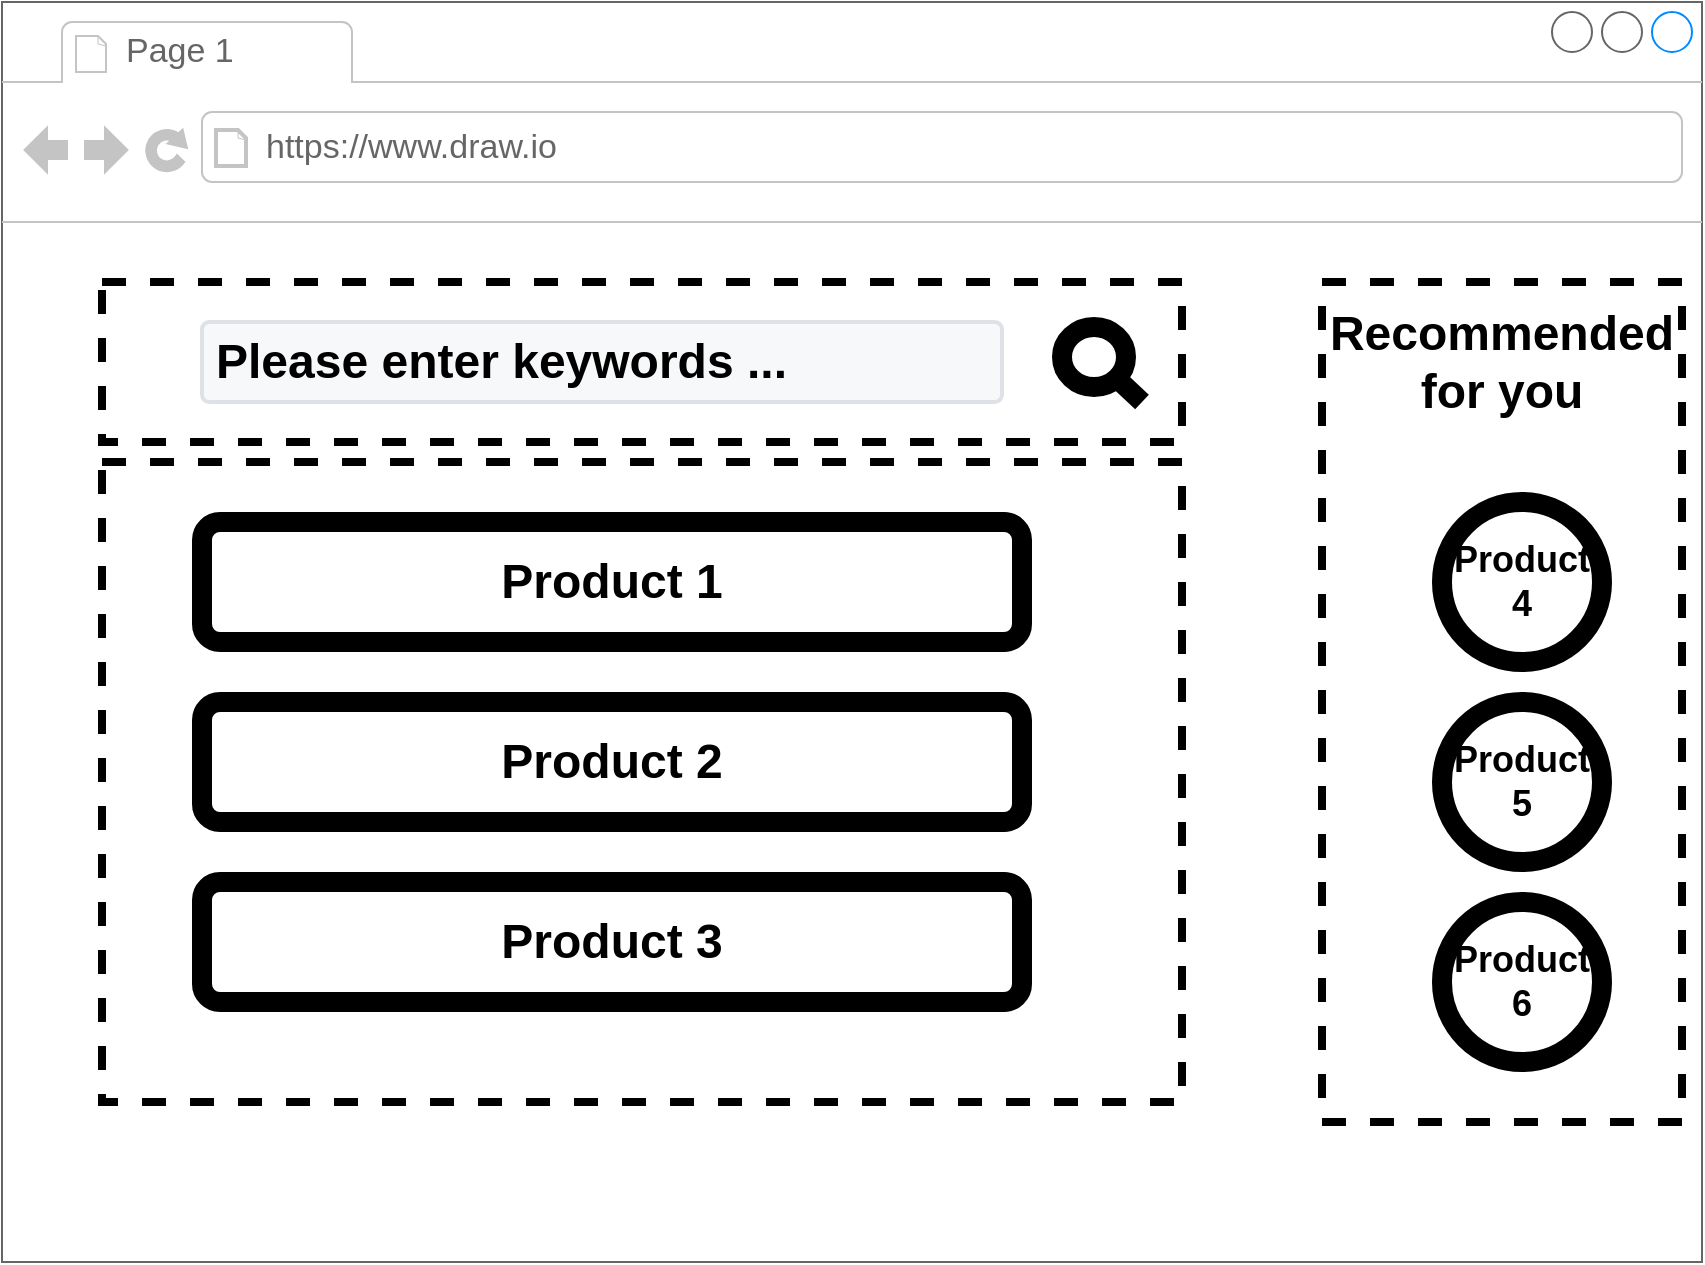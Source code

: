 <mxfile>
    <diagram id="w4NRJRUbfX9qJH2JdgkT" name="Page-1">
        <mxGraphModel dx="787" dy="670" grid="1" gridSize="10" guides="1" tooltips="1" connect="1" arrows="1" fold="1" page="1" pageScale="1" pageWidth="850" pageHeight="1100" math="0" shadow="0">
            <root>
                <mxCell id="0"/>
                <mxCell id="1" parent="0"/>
                <mxCell id="7" value="" style="group" vertex="1" connectable="0" parent="1">
                    <mxGeometry y="10" width="850" height="630" as="geometry"/>
                </mxCell>
                <mxCell id="8" value="" style="strokeWidth=1;shadow=0;dashed=0;align=center;html=1;shape=mxgraph.mockup.containers.browserWindow;rSize=0;strokeColor=#666666;strokeColor2=#008cff;strokeColor3=#c4c4c4;mainText=,;recursiveResize=0;container=0;" vertex="1" parent="7">
                    <mxGeometry width="850" height="630" as="geometry"/>
                </mxCell>
                <mxCell id="25" value="a" style="rounded=0;whiteSpace=wrap;html=1;strokeWidth=4;dashed=1;fillColor=none;" vertex="1" parent="7">
                    <mxGeometry x="660" y="140" width="180" height="420" as="geometry"/>
                </mxCell>
                <mxCell id="9" value="" style="rounded=0;whiteSpace=wrap;html=1;strokeWidth=4;dashed=1;fillColor=none;" vertex="1" parent="7">
                    <mxGeometry x="50" y="230" width="540" height="320" as="geometry"/>
                </mxCell>
                <mxCell id="10" value="" style="rounded=0;whiteSpace=wrap;html=1;strokeWidth=4;dashed=1;fillColor=none;" vertex="1" parent="7">
                    <mxGeometry x="50" y="140" width="540" height="80" as="geometry"/>
                </mxCell>
                <mxCell id="11" value="Page 1" style="strokeWidth=1;shadow=0;dashed=0;align=center;html=1;shape=mxgraph.mockup.containers.anchor;fontSize=17;fontColor=#666666;align=left;" vertex="1" parent="7">
                    <mxGeometry x="60" y="12" width="110" height="26" as="geometry"/>
                </mxCell>
                <mxCell id="12" value="https://www.draw.io" style="strokeWidth=1;shadow=0;dashed=0;align=center;html=1;shape=mxgraph.mockup.containers.anchor;rSize=0;fontSize=17;fontColor=#666666;align=left;" vertex="1" parent="7">
                    <mxGeometry x="130" y="60" width="250" height="26" as="geometry"/>
                </mxCell>
                <mxCell id="13" value="&lt;font color=&quot;#000000&quot;&gt;&lt;span style=&quot;font-size: 24px&quot;&gt;&lt;b&gt;Please enter keywords ...&lt;/b&gt;&lt;/span&gt;&lt;/font&gt;" style="rounded=1;arcSize=9;fillColor=#F7F8F9;align=left;spacingLeft=5;strokeColor=#DEE1E6;html=1;strokeWidth=2;fontSize=12" vertex="1" parent="7">
                    <mxGeometry x="100" y="160" width="400" height="40" as="geometry"/>
                </mxCell>
                <mxCell id="14" value="" style="html=1;verticalLabelPosition=bottom;align=center;labelBackgroundColor=#ffffff;verticalAlign=top;strokeWidth=10;shadow=0;dashed=0;shape=mxgraph.ios7.icons.looking_glass;" vertex="1" parent="7">
                    <mxGeometry x="530" y="162.5" width="40" height="37.5" as="geometry"/>
                </mxCell>
                <mxCell id="15" value="&lt;b&gt;&lt;font style=&quot;font-size: 24px&quot;&gt;Product 1&lt;/font&gt;&lt;/b&gt;" style="rounded=1;whiteSpace=wrap;html=1;strokeWidth=10;" vertex="1" parent="7">
                    <mxGeometry x="100" y="260" width="410" height="60" as="geometry"/>
                </mxCell>
                <mxCell id="16" value="&lt;span&gt;&lt;b&gt;&lt;font style=&quot;font-size: 24px&quot;&gt;Product 2&lt;/font&gt;&lt;/b&gt;&lt;/span&gt;" style="rounded=1;whiteSpace=wrap;html=1;strokeWidth=10;" vertex="1" parent="7">
                    <mxGeometry x="100" y="350" width="410" height="60" as="geometry"/>
                </mxCell>
                <mxCell id="17" value="&lt;span&gt;&lt;b&gt;&lt;font style=&quot;font-size: 24px&quot;&gt;Product 3&lt;/font&gt;&lt;/b&gt;&lt;/span&gt;" style="rounded=1;whiteSpace=wrap;html=1;strokeWidth=10;" vertex="1" parent="7">
                    <mxGeometry x="100" y="440" width="410" height="60" as="geometry"/>
                </mxCell>
                <mxCell id="18" value="&lt;font style=&quot;font-size: 18px&quot;&gt;&lt;b&gt;Product&lt;br&gt;4&lt;/b&gt;&lt;/font&gt;" style="ellipse;whiteSpace=wrap;html=1;aspect=fixed;strokeWidth=10;" vertex="1" parent="7">
                    <mxGeometry x="720" y="250" width="80" height="80" as="geometry"/>
                </mxCell>
                <mxCell id="19" value="&lt;span style=&quot;font-size: 18px&quot;&gt;&lt;b&gt;Product&lt;br&gt;5&lt;/b&gt;&lt;/span&gt;" style="ellipse;whiteSpace=wrap;html=1;aspect=fixed;strokeWidth=10;" vertex="1" parent="7">
                    <mxGeometry x="720" y="350" width="80" height="80" as="geometry"/>
                </mxCell>
                <mxCell id="20" value="&lt;span style=&quot;font-size: 18px&quot;&gt;&lt;b&gt;Product&lt;br&gt;6&lt;/b&gt;&lt;/span&gt;" style="ellipse;whiteSpace=wrap;html=1;aspect=fixed;strokeWidth=10;" vertex="1" parent="7">
                    <mxGeometry x="720" y="450" width="80" height="80" as="geometry"/>
                </mxCell>
                <mxCell id="21" value="&lt;b&gt;&lt;font style=&quot;font-size: 24px&quot;&gt;Recommended for you&lt;/font&gt;&lt;/b&gt;" style="text;html=1;strokeColor=none;fillColor=none;align=center;verticalAlign=middle;whiteSpace=wrap;rounded=0;" vertex="1" parent="7">
                    <mxGeometry x="660" y="145" width="180" height="70" as="geometry"/>
                </mxCell>
            </root>
        </mxGraphModel>
    </diagram>
</mxfile>